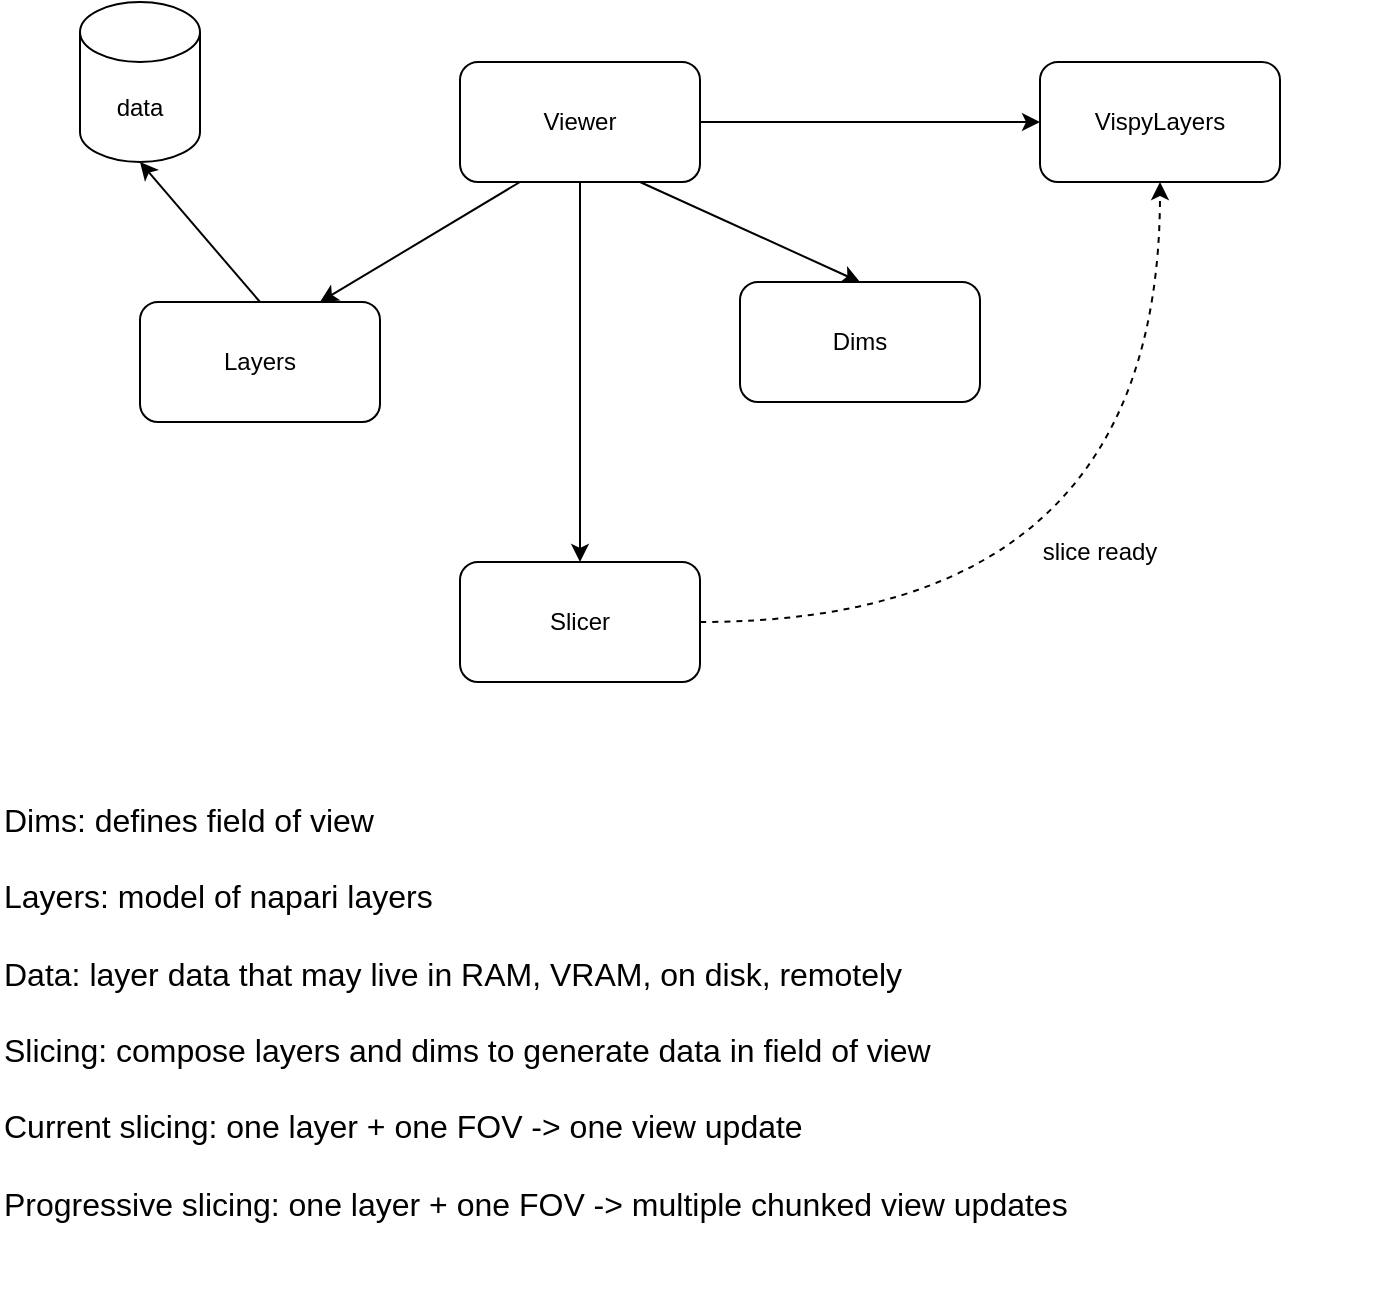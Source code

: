 <mxfile version="20.4.1" type="github">
  <diagram id="kK1oMe2VlQHmSl8PGtNt" name="Page-1">
    <mxGraphModel dx="946" dy="621" grid="1" gridSize="10" guides="1" tooltips="1" connect="1" arrows="1" fold="1" page="1" pageScale="1" pageWidth="850" pageHeight="1100" math="0" shadow="0">
      <root>
        <mxCell id="0" />
        <mxCell id="1" parent="0" />
        <mxCell id="s75YucnyRazSuOkLJm7u-1" value="data" style="shape=cylinder3;whiteSpace=wrap;html=1;boundedLbl=1;backgroundOutline=1;size=15;" parent="1" vertex="1">
          <mxGeometry x="120" y="40" width="60" height="80" as="geometry" />
        </mxCell>
        <mxCell id="s75YucnyRazSuOkLJm7u-8" style="rounded=0;orthogonalLoop=1;jettySize=auto;html=1;exitX=0.25;exitY=1;exitDx=0;exitDy=0;entryX=0.75;entryY=0;entryDx=0;entryDy=0;" parent="1" source="s75YucnyRazSuOkLJm7u-2" target="s75YucnyRazSuOkLJm7u-3" edge="1">
          <mxGeometry relative="1" as="geometry">
            <mxPoint x="240" y="180" as="targetPoint" />
          </mxGeometry>
        </mxCell>
        <mxCell id="s75YucnyRazSuOkLJm7u-9" style="edgeStyle=none;rounded=0;orthogonalLoop=1;jettySize=auto;html=1;exitX=0.75;exitY=1;exitDx=0;exitDy=0;entryX=0.5;entryY=0;entryDx=0;entryDy=0;" parent="1" source="s75YucnyRazSuOkLJm7u-2" target="s75YucnyRazSuOkLJm7u-4" edge="1">
          <mxGeometry relative="1" as="geometry" />
        </mxCell>
        <mxCell id="s75YucnyRazSuOkLJm7u-10" style="edgeStyle=none;rounded=0;orthogonalLoop=1;jettySize=auto;html=1;exitX=0.5;exitY=1;exitDx=0;exitDy=0;entryX=0.5;entryY=0;entryDx=0;entryDy=0;" parent="1" source="s75YucnyRazSuOkLJm7u-2" target="s75YucnyRazSuOkLJm7u-5" edge="1">
          <mxGeometry relative="1" as="geometry" />
        </mxCell>
        <mxCell id="s75YucnyRazSuOkLJm7u-11" style="edgeStyle=none;rounded=0;orthogonalLoop=1;jettySize=auto;html=1;exitX=1;exitY=0.5;exitDx=0;exitDy=0;entryX=0;entryY=0.5;entryDx=0;entryDy=0;" parent="1" source="s75YucnyRazSuOkLJm7u-2" target="s75YucnyRazSuOkLJm7u-6" edge="1">
          <mxGeometry relative="1" as="geometry" />
        </mxCell>
        <mxCell id="s75YucnyRazSuOkLJm7u-2" value="Viewer" style="rounded=1;whiteSpace=wrap;html=1;" parent="1" vertex="1">
          <mxGeometry x="310" y="70" width="120" height="60" as="geometry" />
        </mxCell>
        <mxCell id="s75YucnyRazSuOkLJm7u-7" style="edgeStyle=none;rounded=0;orthogonalLoop=1;jettySize=auto;html=1;exitX=0.5;exitY=0;exitDx=0;exitDy=0;entryX=0.5;entryY=1;entryDx=0;entryDy=0;entryPerimeter=0;" parent="1" source="s75YucnyRazSuOkLJm7u-3" target="s75YucnyRazSuOkLJm7u-1" edge="1">
          <mxGeometry relative="1" as="geometry" />
        </mxCell>
        <mxCell id="s75YucnyRazSuOkLJm7u-3" value="Layers" style="rounded=1;whiteSpace=wrap;html=1;" parent="1" vertex="1">
          <mxGeometry x="150" y="190" width="120" height="60" as="geometry" />
        </mxCell>
        <mxCell id="s75YucnyRazSuOkLJm7u-4" value="Dims" style="rounded=1;whiteSpace=wrap;html=1;" parent="1" vertex="1">
          <mxGeometry x="450" y="180" width="120" height="60" as="geometry" />
        </mxCell>
        <mxCell id="hcDduwp4VHnjIowvwHhj-1" style="edgeStyle=orthogonalEdgeStyle;curved=1;rounded=0;orthogonalLoop=1;jettySize=auto;html=1;exitX=1;exitY=0.5;exitDx=0;exitDy=0;entryX=0.5;entryY=1;entryDx=0;entryDy=0;dashed=1;" edge="1" parent="1" source="s75YucnyRazSuOkLJm7u-5" target="s75YucnyRazSuOkLJm7u-6">
          <mxGeometry relative="1" as="geometry" />
        </mxCell>
        <mxCell id="s75YucnyRazSuOkLJm7u-5" value="Slicer" style="rounded=1;whiteSpace=wrap;html=1;" parent="1" vertex="1">
          <mxGeometry x="310" y="320" width="120" height="60" as="geometry" />
        </mxCell>
        <mxCell id="s75YucnyRazSuOkLJm7u-6" value="VispyLayers" style="rounded=1;whiteSpace=wrap;html=1;" parent="1" vertex="1">
          <mxGeometry x="600" y="70" width="120" height="60" as="geometry" />
        </mxCell>
        <mxCell id="hcDduwp4VHnjIowvwHhj-2" value="slice ready" style="text;html=1;strokeColor=none;fillColor=none;align=center;verticalAlign=middle;whiteSpace=wrap;rounded=0;" vertex="1" parent="1">
          <mxGeometry x="600" y="300" width="60" height="30" as="geometry" />
        </mxCell>
        <mxCell id="hcDduwp4VHnjIowvwHhj-4" value="&lt;font style=&quot;font-size: 16px;&quot;&gt;Dims: defines field of view&lt;br&gt;&lt;br&gt;Layers: model of napari layers&lt;br&gt;&lt;br&gt;Data: layer data that may live in RAM, VRAM, on disk, remotely&lt;br&gt;&lt;br&gt;Slicing: compose layers and dims to generate data in field of view&lt;br&gt;&lt;br&gt;Current slicing: one layer + one FOV -&amp;gt; one view update&lt;br&gt;&lt;br&gt;Progressive slicing: one layer + one FOV -&amp;gt; multiple chunked view updates&lt;br&gt;&lt;/font&gt;" style="text;html=1;strokeColor=none;fillColor=none;align=left;verticalAlign=middle;whiteSpace=wrap;rounded=0;" vertex="1" parent="1">
          <mxGeometry x="80" y="400" width="690" height="290" as="geometry" />
        </mxCell>
      </root>
    </mxGraphModel>
  </diagram>
</mxfile>
